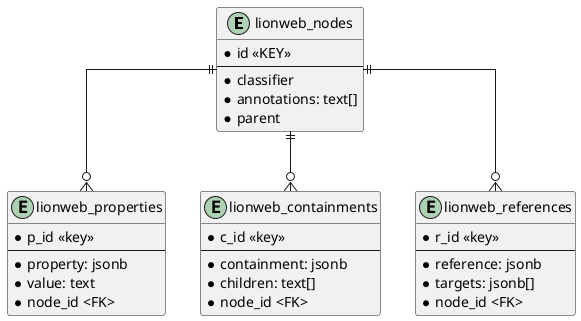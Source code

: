 @startuml
skinparam linetype ortho

entity lionweb_nodes {
    * id <<KEY>>
    --
    * classifier
    * annotations: text[]
    * parent
}
entity lionweb_properties {
    * p_id <<key>>
    --
    * property: jsonb
    * value: text
    * node_id <FK>
}
entity lionweb_containments {
    * c_id <<key>>
    --
    * containment: jsonb
    * children: text[]
    * node_id <FK>
}
entity lionweb_references {
    * r_id <<key>>
    --
    * reference: jsonb
    * targets: jsonb[]
    * node_id <FK>
}

lionweb_nodes  ||--o{ lionweb_properties
lionweb_nodes  ||--o{ lionweb_containments
lionweb_nodes  ||--o{ lionweb_references
@enduml
